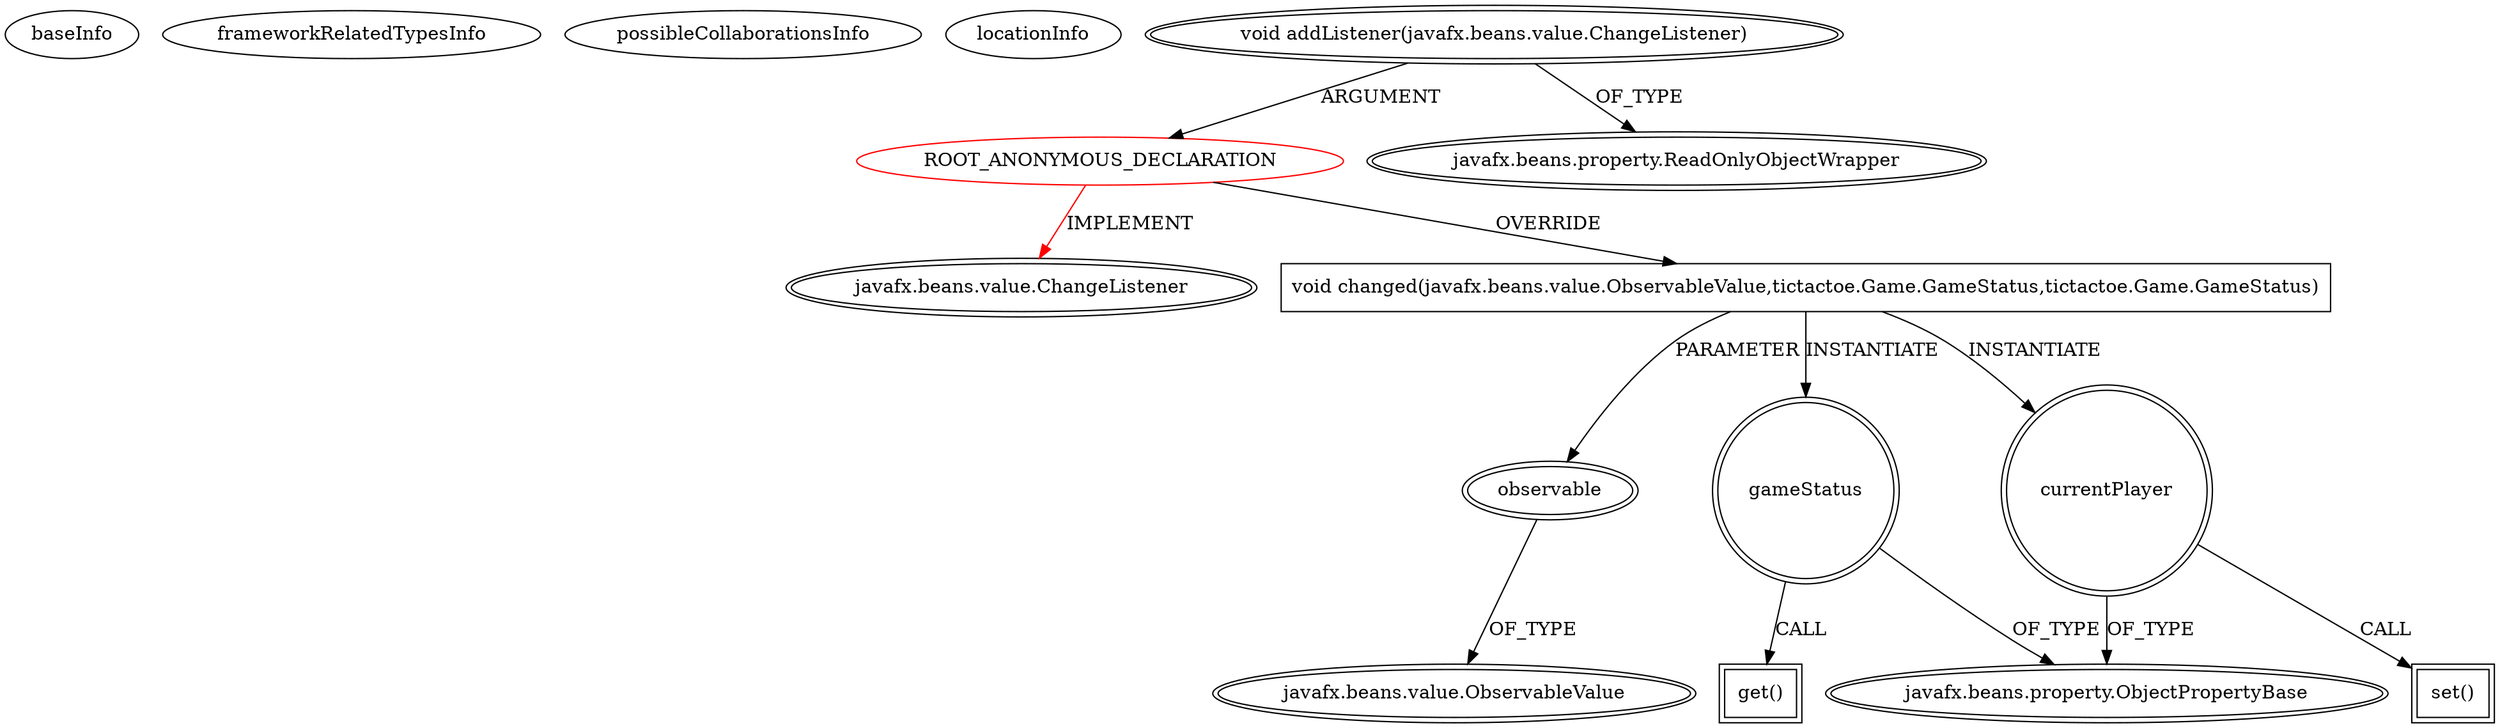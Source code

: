 digraph {
baseInfo[graphId=3262,category="extension_graph",isAnonymous=true,possibleRelation=false]
frameworkRelatedTypesInfo[0="javafx.beans.value.ChangeListener"]
possibleCollaborationsInfo[]
locationInfo[projectName="james-d-TicTacToe",filePath="/james-d-TicTacToe/TicTacToe-master/src/tictactoe/Game.java",contextSignature="void Game(tictactoe.Player,tictactoe.Player)",graphId="3262"]
0[label="ROOT_ANONYMOUS_DECLARATION",vertexType="ROOT_ANONYMOUS_DECLARATION",isFrameworkType=false,color=red]
1[label="javafx.beans.value.ChangeListener",vertexType="FRAMEWORK_INTERFACE_TYPE",isFrameworkType=true,peripheries=2]
2[label="void addListener(javafx.beans.value.ChangeListener)",vertexType="OUTSIDE_CALL",isFrameworkType=true,peripheries=2]
3[label="javafx.beans.property.ReadOnlyObjectWrapper",vertexType="FRAMEWORK_CLASS_TYPE",isFrameworkType=true,peripheries=2]
4[label="void changed(javafx.beans.value.ObservableValue,tictactoe.Game.GameStatus,tictactoe.Game.GameStatus)",vertexType="OVERRIDING_METHOD_DECLARATION",isFrameworkType=false,shape=box]
5[label="observable",vertexType="PARAMETER_DECLARATION",isFrameworkType=true,peripheries=2]
6[label="javafx.beans.value.ObservableValue",vertexType="FRAMEWORK_INTERFACE_TYPE",isFrameworkType=true,peripheries=2]
7[label="gameStatus",vertexType="VARIABLE_EXPRESION",isFrameworkType=true,peripheries=2,shape=circle]
9[label="javafx.beans.property.ObjectPropertyBase",vertexType="FRAMEWORK_CLASS_TYPE",isFrameworkType=true,peripheries=2]
8[label="get()",vertexType="INSIDE_CALL",isFrameworkType=true,peripheries=2,shape=box]
10[label="currentPlayer",vertexType="VARIABLE_EXPRESION",isFrameworkType=true,peripheries=2,shape=circle]
11[label="set()",vertexType="INSIDE_CALL",isFrameworkType=true,peripheries=2,shape=box]
0->1[label="IMPLEMENT",color=red]
2->0[label="ARGUMENT"]
2->3[label="OF_TYPE"]
0->4[label="OVERRIDE"]
5->6[label="OF_TYPE"]
4->5[label="PARAMETER"]
4->7[label="INSTANTIATE"]
7->9[label="OF_TYPE"]
7->8[label="CALL"]
4->10[label="INSTANTIATE"]
10->9[label="OF_TYPE"]
10->11[label="CALL"]
}
